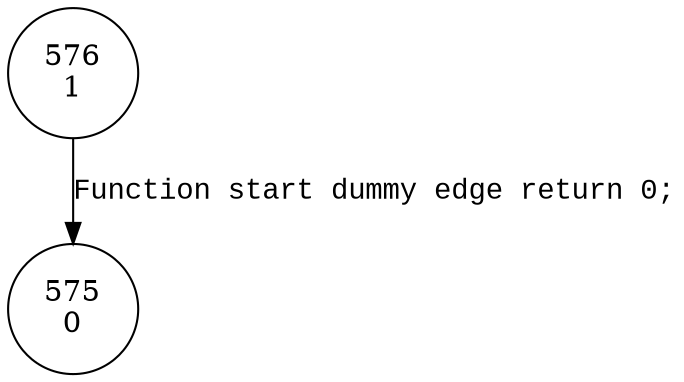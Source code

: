 digraph fn_is_fake_mcount64 {
576 [shape="circle" label="576\n1"]
575 [shape="circle" label="575\n0"]
576 -> 575 [label="Function start dummy edge return 0;" fontname="Courier New"]
}